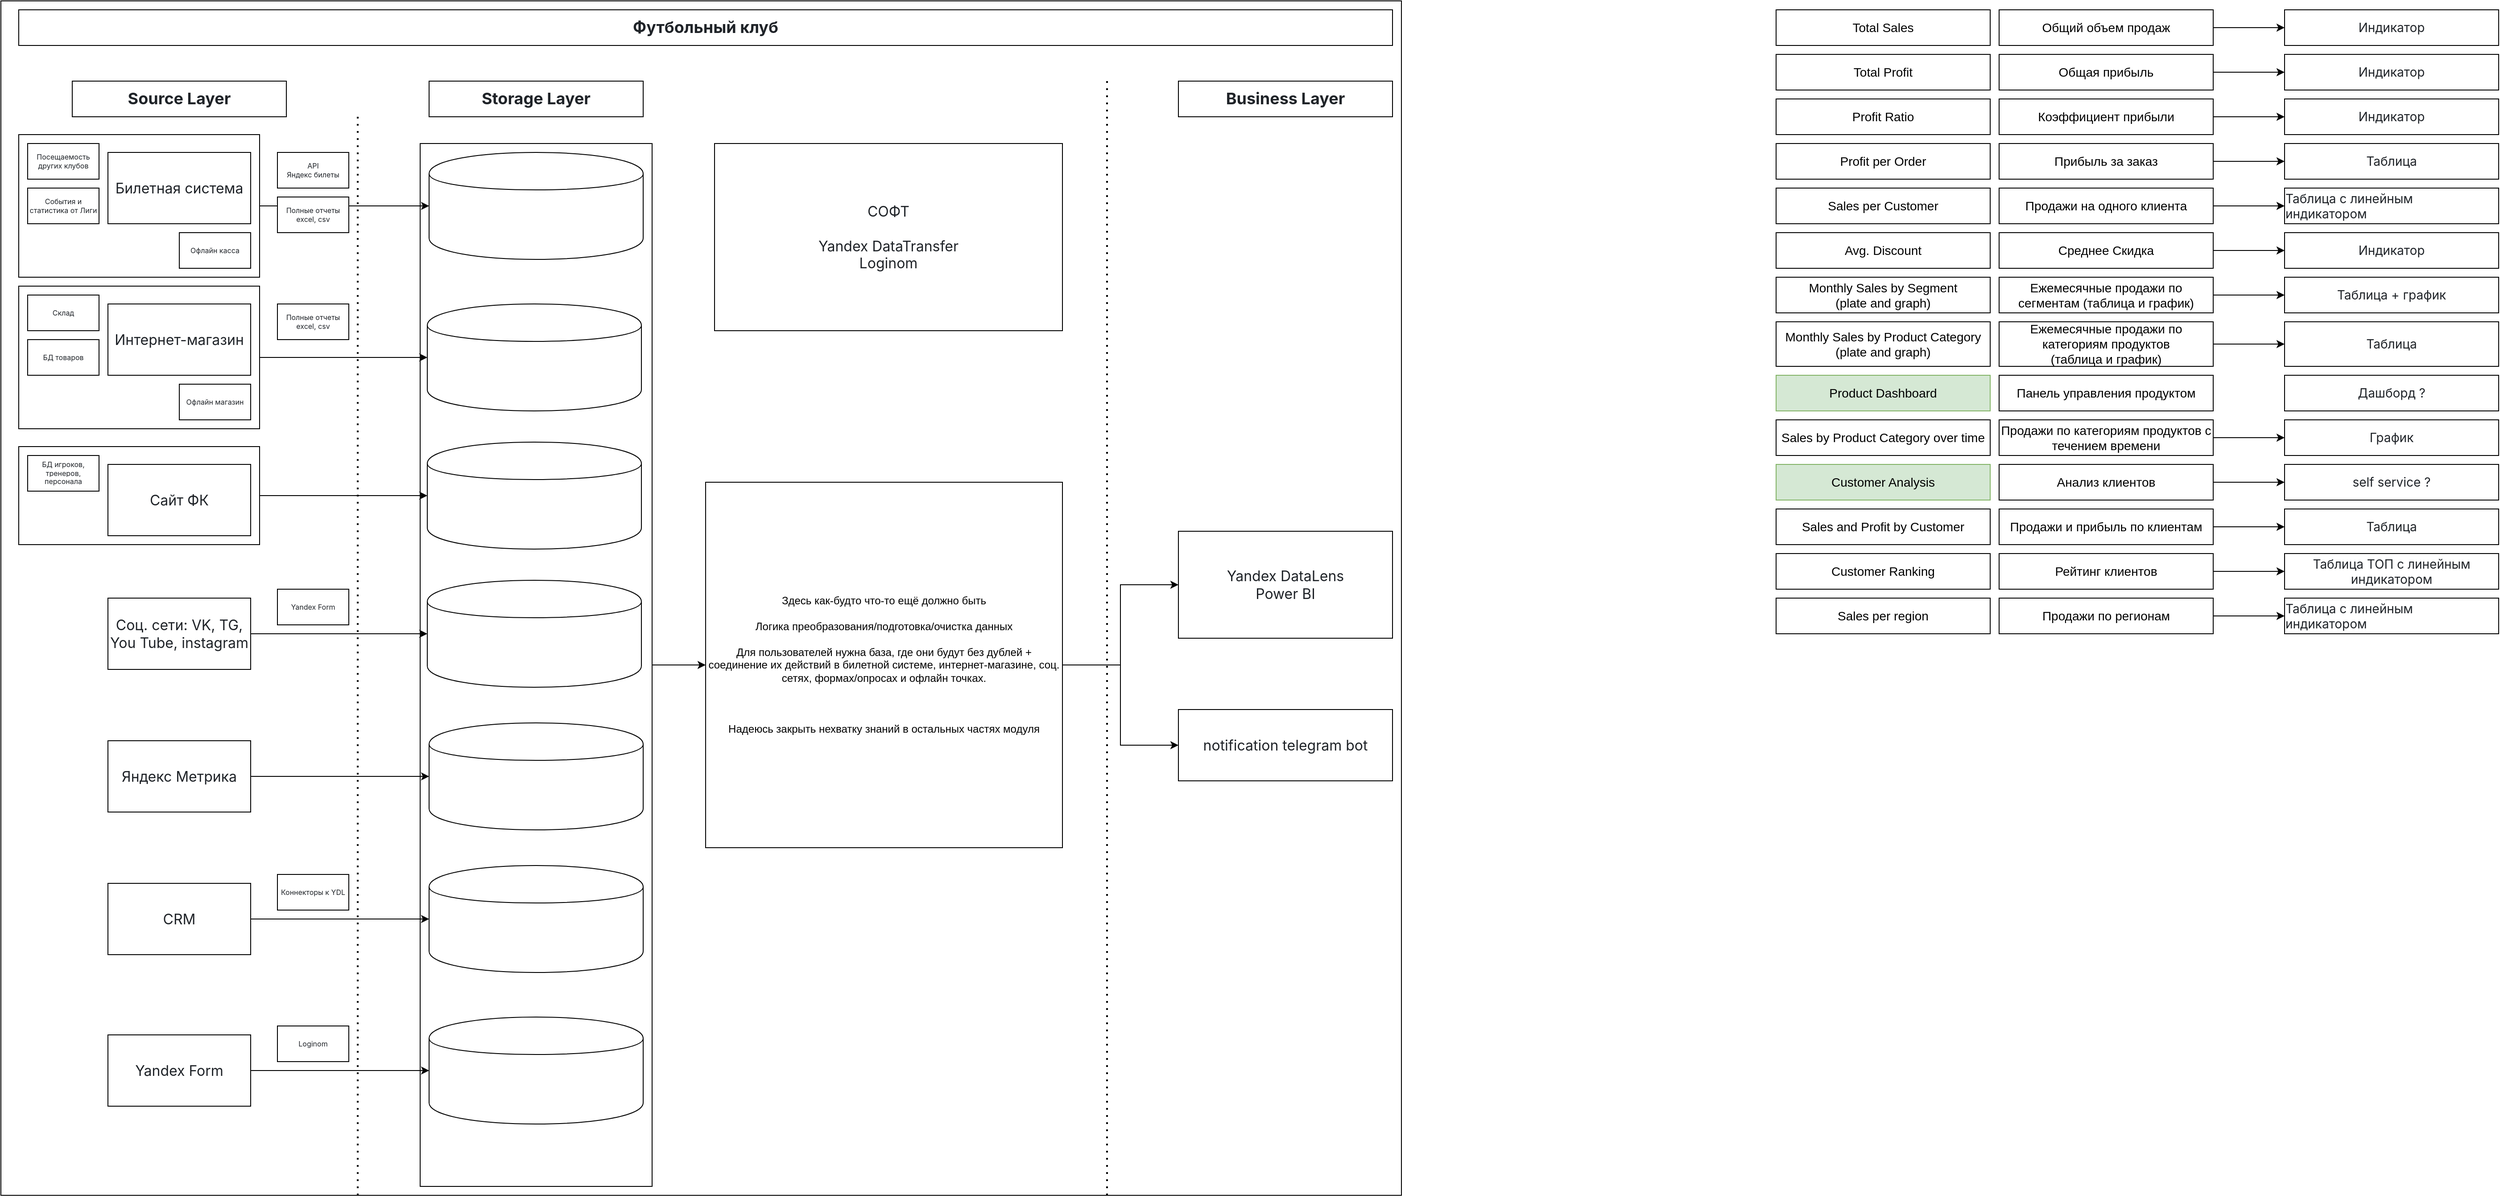 <mxfile version="25.0.2">
  <diagram name="Страница — 1" id="wDAH0356a694aShdiROX">
    <mxGraphModel dx="2146" dy="708" grid="1" gridSize="10" guides="1" tooltips="1" connect="1" arrows="1" fold="1" page="1" pageScale="1" pageWidth="1169" pageHeight="827" math="0" shadow="0">
      <root>
        <mxCell id="0" />
        <mxCell id="1" parent="0" />
        <mxCell id="hDAz35hyVo9Q0eZBf-xq-103" value="" style="rounded=0;whiteSpace=wrap;html=1;" parent="1" vertex="1">
          <mxGeometry x="-40" y="30" width="1570" height="1340" as="geometry" />
        </mxCell>
        <mxCell id="hDAz35hyVo9Q0eZBf-xq-76" style="edgeStyle=orthogonalEdgeStyle;rounded=0;orthogonalLoop=1;jettySize=auto;html=1;exitX=1;exitY=0.5;exitDx=0;exitDy=0;entryX=0;entryY=0.5;entryDx=0;entryDy=0;" parent="1" source="hDAz35hyVo9Q0eZBf-xq-74" target="hDAz35hyVo9Q0eZBf-xq-75" edge="1">
          <mxGeometry relative="1" as="geometry" />
        </mxCell>
        <mxCell id="hDAz35hyVo9Q0eZBf-xq-74" value="" style="html=1;dashed=0;whiteSpace=wrap;" parent="1" vertex="1">
          <mxGeometry x="430" y="190" width="260" height="1170" as="geometry" />
        </mxCell>
        <mxCell id="hDAz35hyVo9Q0eZBf-xq-57" style="edgeStyle=orthogonalEdgeStyle;rounded=0;orthogonalLoop=1;jettySize=auto;html=1;entryX=0;entryY=0.5;entryDx=0;entryDy=0;" parent="1" source="hDAz35hyVo9Q0eZBf-xq-55" target="hDAz35hyVo9Q0eZBf-xq-56" edge="1">
          <mxGeometry relative="1" as="geometry" />
        </mxCell>
        <mxCell id="hDAz35hyVo9Q0eZBf-xq-55" value="" style="rounded=0;whiteSpace=wrap;html=1;" parent="1" vertex="1">
          <mxGeometry x="-20" y="530" width="270" height="110" as="geometry" />
        </mxCell>
        <mxCell id="hDAz35hyVo9Q0eZBf-xq-54" style="edgeStyle=orthogonalEdgeStyle;rounded=0;orthogonalLoop=1;jettySize=auto;html=1;entryX=0;entryY=0.5;entryDx=0;entryDy=0;" parent="1" source="hDAz35hyVo9Q0eZBf-xq-53" target="hDAz35hyVo9Q0eZBf-xq-52" edge="1">
          <mxGeometry relative="1" as="geometry" />
        </mxCell>
        <mxCell id="hDAz35hyVo9Q0eZBf-xq-53" value="" style="rounded=0;whiteSpace=wrap;html=1;" parent="1" vertex="1">
          <mxGeometry x="-20" y="350" width="270" height="160" as="geometry" />
        </mxCell>
        <mxCell id="hDAz35hyVo9Q0eZBf-xq-51" value="" style="rounded=0;whiteSpace=wrap;html=1;" parent="1" vertex="1">
          <mxGeometry x="-20" y="180" width="270" height="160" as="geometry" />
        </mxCell>
        <mxCell id="hDAz35hyVo9Q0eZBf-xq-2" value="" style="rounded=0;whiteSpace=wrap;html=1;" parent="1" vertex="1">
          <mxGeometry x="40" y="120" width="240" height="40" as="geometry" />
        </mxCell>
        <mxCell id="hDAz35hyVo9Q0eZBf-xq-1" value="&lt;span style=&quot;color: rgb(31, 35, 40); font-family: -apple-system, &amp;quot;system-ui&amp;quot;, &amp;quot;Segoe UI&amp;quot;, &amp;quot;Noto Sans&amp;quot;, Helvetica, Arial, sans-serif, &amp;quot;Apple Color Emoji&amp;quot;, &amp;quot;Segoe UI Emoji&amp;quot;; text-align: left; background-color: rgb(255, 255, 255);&quot;&gt;Source Layer&lt;/span&gt;" style="text;html=1;align=center;verticalAlign=middle;whiteSpace=wrap;rounded=0;fontSize=18;fontStyle=1" parent="1" vertex="1">
          <mxGeometry x="40" y="120" width="240" height="40" as="geometry" />
        </mxCell>
        <mxCell id="hDAz35hyVo9Q0eZBf-xq-3" value="" style="rounded=0;whiteSpace=wrap;html=1;" parent="1" vertex="1">
          <mxGeometry x="440" y="120" width="240" height="40" as="geometry" />
        </mxCell>
        <mxCell id="hDAz35hyVo9Q0eZBf-xq-4" value="&lt;span style=&quot;color: rgb(31, 35, 40); font-family: -apple-system, &amp;quot;system-ui&amp;quot;, &amp;quot;Segoe UI&amp;quot;, &amp;quot;Noto Sans&amp;quot;, Helvetica, Arial, sans-serif, &amp;quot;Apple Color Emoji&amp;quot;, &amp;quot;Segoe UI Emoji&amp;quot;; text-align: left; background-color: rgb(255, 255, 255);&quot;&gt;Storage Layer&lt;/span&gt;" style="text;html=1;align=center;verticalAlign=middle;whiteSpace=wrap;rounded=0;fontSize=18;fontStyle=1" parent="1" vertex="1">
          <mxGeometry x="440" y="120" width="240" height="40" as="geometry" />
        </mxCell>
        <mxCell id="hDAz35hyVo9Q0eZBf-xq-5" value="" style="rounded=0;whiteSpace=wrap;html=1;" parent="1" vertex="1">
          <mxGeometry x="1280" y="120" width="240" height="40" as="geometry" />
        </mxCell>
        <mxCell id="hDAz35hyVo9Q0eZBf-xq-6" value="&lt;span style=&quot;color: rgb(31, 35, 40); font-family: -apple-system, &amp;quot;system-ui&amp;quot;, &amp;quot;Segoe UI&amp;quot;, &amp;quot;Noto Sans&amp;quot;, Helvetica, Arial, sans-serif, &amp;quot;Apple Color Emoji&amp;quot;, &amp;quot;Segoe UI Emoji&amp;quot;; text-align: left; background-color: rgb(255, 255, 255);&quot;&gt;Business Layer&lt;/span&gt;" style="text;html=1;align=center;verticalAlign=middle;whiteSpace=wrap;rounded=0;fontSize=18;fontStyle=1" parent="1" vertex="1">
          <mxGeometry x="1280" y="120" width="240" height="40" as="geometry" />
        </mxCell>
        <mxCell id="hDAz35hyVo9Q0eZBf-xq-7" value="" style="endArrow=none;dashed=1;html=1;dashPattern=1 3;strokeWidth=2;rounded=0;" parent="1" edge="1">
          <mxGeometry width="50" height="50" relative="1" as="geometry">
            <mxPoint x="360" y="1370" as="sourcePoint" />
            <mxPoint x="360" y="160" as="targetPoint" />
          </mxGeometry>
        </mxCell>
        <mxCell id="hDAz35hyVo9Q0eZBf-xq-8" value="" style="endArrow=none;dashed=1;html=1;dashPattern=1 3;strokeWidth=2;rounded=0;" parent="1" edge="1">
          <mxGeometry width="50" height="50" relative="1" as="geometry">
            <mxPoint x="1200" y="1370" as="sourcePoint" />
            <mxPoint x="1200" y="120" as="targetPoint" />
          </mxGeometry>
        </mxCell>
        <mxCell id="hDAz35hyVo9Q0eZBf-xq-9" value="" style="rounded=0;whiteSpace=wrap;html=1;" parent="1" vertex="1">
          <mxGeometry x="80" y="200" width="160" height="80" as="geometry" />
        </mxCell>
        <mxCell id="hDAz35hyVo9Q0eZBf-xq-50" style="edgeStyle=orthogonalEdgeStyle;rounded=0;orthogonalLoop=1;jettySize=auto;html=1;exitX=1;exitY=0.5;exitDx=0;exitDy=0;entryX=0;entryY=0.5;entryDx=0;entryDy=0;" parent="1" source="hDAz35hyVo9Q0eZBf-xq-51" target="hDAz35hyVo9Q0eZBf-xq-48" edge="1">
          <mxGeometry relative="1" as="geometry" />
        </mxCell>
        <mxCell id="hDAz35hyVo9Q0eZBf-xq-10" value="&lt;span style=&quot;color: rgb(31, 35, 40); font-family: -apple-system, &amp;quot;system-ui&amp;quot;, &amp;quot;Segoe UI&amp;quot;, &amp;quot;Noto Sans&amp;quot;, Helvetica, Arial, sans-serif, &amp;quot;Apple Color Emoji&amp;quot;, &amp;quot;Segoe UI Emoji&amp;quot;; font-size: 16px; text-align: left; background-color: rgb(255, 255, 255);&quot;&gt;Билетная система&lt;/span&gt;" style="text;html=1;align=center;verticalAlign=middle;whiteSpace=wrap;rounded=0;" parent="1" vertex="1">
          <mxGeometry x="80" y="200" width="160" height="80" as="geometry" />
        </mxCell>
        <mxCell id="hDAz35hyVo9Q0eZBf-xq-14" value="" style="rounded=0;whiteSpace=wrap;html=1;" parent="1" vertex="1">
          <mxGeometry x="80" y="370" width="160" height="80" as="geometry" />
        </mxCell>
        <mxCell id="hDAz35hyVo9Q0eZBf-xq-15" value="&lt;span style=&quot;color: rgb(31, 35, 40); font-family: -apple-system, &amp;quot;system-ui&amp;quot;, &amp;quot;Segoe UI&amp;quot;, &amp;quot;Noto Sans&amp;quot;, Helvetica, Arial, sans-serif, &amp;quot;Apple Color Emoji&amp;quot;, &amp;quot;Segoe UI Emoji&amp;quot;; font-size: 16px; text-align: left; background-color: rgb(255, 255, 255);&quot;&gt;Интернет-магазин&lt;/span&gt;" style="text;html=1;align=center;verticalAlign=middle;whiteSpace=wrap;rounded=0;" parent="1" vertex="1">
          <mxGeometry x="80" y="370" width="160" height="80" as="geometry" />
        </mxCell>
        <mxCell id="hDAz35hyVo9Q0eZBf-xq-16" value="" style="rounded=0;whiteSpace=wrap;html=1;" parent="1" vertex="1">
          <mxGeometry x="80" y="550" width="160" height="80" as="geometry" />
        </mxCell>
        <mxCell id="hDAz35hyVo9Q0eZBf-xq-17" value="&lt;span style=&quot;color: rgb(31, 35, 40); font-family: -apple-system, &amp;quot;system-ui&amp;quot;, &amp;quot;Segoe UI&amp;quot;, &amp;quot;Noto Sans&amp;quot;, Helvetica, Arial, sans-serif, &amp;quot;Apple Color Emoji&amp;quot;, &amp;quot;Segoe UI Emoji&amp;quot;; font-size: 16px; text-align: left; background-color: rgb(255, 255, 255);&quot;&gt;Сайт ФК&lt;/span&gt;" style="text;html=1;align=center;verticalAlign=middle;whiteSpace=wrap;rounded=0;" parent="1" vertex="1">
          <mxGeometry x="80" y="550" width="160" height="80" as="geometry" />
        </mxCell>
        <mxCell id="hDAz35hyVo9Q0eZBf-xq-18" value="" style="rounded=0;whiteSpace=wrap;html=1;" parent="1" vertex="1">
          <mxGeometry x="80" y="700" width="160" height="80" as="geometry" />
        </mxCell>
        <mxCell id="hDAz35hyVo9Q0eZBf-xq-59" style="edgeStyle=orthogonalEdgeStyle;rounded=0;orthogonalLoop=1;jettySize=auto;html=1;entryX=0;entryY=0.5;entryDx=0;entryDy=0;" parent="1" source="hDAz35hyVo9Q0eZBf-xq-19" target="hDAz35hyVo9Q0eZBf-xq-58" edge="1">
          <mxGeometry relative="1" as="geometry" />
        </mxCell>
        <mxCell id="hDAz35hyVo9Q0eZBf-xq-19" value="&lt;span style=&quot;color: rgb(31, 35, 40); font-family: -apple-system, &amp;quot;system-ui&amp;quot;, &amp;quot;Segoe UI&amp;quot;, &amp;quot;Noto Sans&amp;quot;, Helvetica, Arial, sans-serif, &amp;quot;Apple Color Emoji&amp;quot;, &amp;quot;Segoe UI Emoji&amp;quot;; font-size: 16px; text-align: left; background-color: rgb(255, 255, 255);&quot;&gt;Соц. сети: VK, TG, You Tube, instagram&lt;/span&gt;" style="text;html=1;align=center;verticalAlign=middle;whiteSpace=wrap;rounded=0;" parent="1" vertex="1">
          <mxGeometry x="80" y="700" width="160" height="80" as="geometry" />
        </mxCell>
        <mxCell id="hDAz35hyVo9Q0eZBf-xq-20" value="" style="rounded=0;whiteSpace=wrap;html=1;" parent="1" vertex="1">
          <mxGeometry x="80" y="860" width="160" height="80" as="geometry" />
        </mxCell>
        <mxCell id="hDAz35hyVo9Q0eZBf-xq-61" style="edgeStyle=orthogonalEdgeStyle;rounded=0;orthogonalLoop=1;jettySize=auto;html=1;entryX=0;entryY=0.5;entryDx=0;entryDy=0;" parent="1" source="hDAz35hyVo9Q0eZBf-xq-21" target="hDAz35hyVo9Q0eZBf-xq-60" edge="1">
          <mxGeometry relative="1" as="geometry" />
        </mxCell>
        <mxCell id="hDAz35hyVo9Q0eZBf-xq-21" value="&lt;div style=&quot;text-align: left;&quot;&gt;&lt;font face=&quot;-apple-system, system-ui, Segoe UI, Noto Sans, Helvetica, Arial, sans-serif, Apple Color Emoji, Segoe UI Emoji&quot; color=&quot;#1f2328&quot;&gt;&lt;span style=&quot;font-size: 16px; background-color: rgb(255, 255, 255);&quot;&gt;Яндекс Метрика&lt;/span&gt;&lt;/font&gt;&lt;/div&gt;" style="text;html=1;align=center;verticalAlign=middle;whiteSpace=wrap;rounded=0;" parent="1" vertex="1">
          <mxGeometry x="80" y="860" width="160" height="80" as="geometry" />
        </mxCell>
        <mxCell id="hDAz35hyVo9Q0eZBf-xq-22" value="" style="rounded=0;whiteSpace=wrap;html=1;" parent="1" vertex="1">
          <mxGeometry x="-10" y="190" width="80" height="40" as="geometry" />
        </mxCell>
        <mxCell id="hDAz35hyVo9Q0eZBf-xq-23" value="&lt;span style=&quot;color: rgb(31, 35, 40); font-family: -apple-system, &amp;quot;system-ui&amp;quot;, &amp;quot;Segoe UI&amp;quot;, &amp;quot;Noto Sans&amp;quot;, Helvetica, Arial, sans-serif, &amp;quot;Apple Color Emoji&amp;quot;, &amp;quot;Segoe UI Emoji&amp;quot;; text-align: left; background-color: rgb(255, 255, 255);&quot;&gt;Посещаемость других клубов&lt;/span&gt;" style="text;html=1;align=center;verticalAlign=middle;whiteSpace=wrap;rounded=0;fontSize=8;" parent="1" vertex="1">
          <mxGeometry x="-10" y="190" width="80" height="40" as="geometry" />
        </mxCell>
        <mxCell id="hDAz35hyVo9Q0eZBf-xq-26" value="" style="rounded=0;whiteSpace=wrap;html=1;" parent="1" vertex="1">
          <mxGeometry x="-10" y="240" width="80" height="40" as="geometry" />
        </mxCell>
        <mxCell id="hDAz35hyVo9Q0eZBf-xq-27" value="&lt;span style=&quot;color: rgb(31, 35, 40); font-family: -apple-system, &amp;quot;system-ui&amp;quot;, &amp;quot;Segoe UI&amp;quot;, &amp;quot;Noto Sans&amp;quot;, Helvetica, Arial, sans-serif, &amp;quot;Apple Color Emoji&amp;quot;, &amp;quot;Segoe UI Emoji&amp;quot;; text-align: left; background-color: rgb(255, 255, 255);&quot;&gt;События и статистика от Лиги&lt;/span&gt;" style="text;html=1;align=center;verticalAlign=middle;whiteSpace=wrap;rounded=0;fontSize=8;" parent="1" vertex="1">
          <mxGeometry x="-10" y="240" width="80" height="40" as="geometry" />
        </mxCell>
        <mxCell id="hDAz35hyVo9Q0eZBf-xq-28" value="" style="rounded=0;whiteSpace=wrap;html=1;" parent="1" vertex="1">
          <mxGeometry x="-10" y="360" width="80" height="40" as="geometry" />
        </mxCell>
        <mxCell id="hDAz35hyVo9Q0eZBf-xq-29" value="&lt;span style=&quot;color: rgb(31, 35, 40); font-family: -apple-system, &amp;quot;system-ui&amp;quot;, &amp;quot;Segoe UI&amp;quot;, &amp;quot;Noto Sans&amp;quot;, Helvetica, Arial, sans-serif, &amp;quot;Apple Color Emoji&amp;quot;, &amp;quot;Segoe UI Emoji&amp;quot;; text-align: left; background-color: rgb(255, 255, 255);&quot;&gt;Склад&lt;/span&gt;" style="text;html=1;align=center;verticalAlign=middle;whiteSpace=wrap;rounded=0;fontSize=8;" parent="1" vertex="1">
          <mxGeometry x="-10" y="360" width="80" height="40" as="geometry" />
        </mxCell>
        <mxCell id="hDAz35hyVo9Q0eZBf-xq-30" value="" style="rounded=0;whiteSpace=wrap;html=1;" parent="1" vertex="1">
          <mxGeometry x="-10" y="410" width="80" height="40" as="geometry" />
        </mxCell>
        <mxCell id="hDAz35hyVo9Q0eZBf-xq-31" value="&lt;span style=&quot;color: rgb(31, 35, 40); font-family: -apple-system, &amp;quot;system-ui&amp;quot;, &amp;quot;Segoe UI&amp;quot;, &amp;quot;Noto Sans&amp;quot;, Helvetica, Arial, sans-serif, &amp;quot;Apple Color Emoji&amp;quot;, &amp;quot;Segoe UI Emoji&amp;quot;; text-align: left; background-color: rgb(255, 255, 255);&quot;&gt;БД товаров&lt;/span&gt;" style="text;html=1;align=center;verticalAlign=middle;whiteSpace=wrap;rounded=0;fontSize=8;" parent="1" vertex="1">
          <mxGeometry x="-10" y="410" width="80" height="40" as="geometry" />
        </mxCell>
        <mxCell id="hDAz35hyVo9Q0eZBf-xq-41" value="" style="rounded=0;whiteSpace=wrap;html=1;" parent="1" vertex="1">
          <mxGeometry x="160" y="290" width="80" height="40" as="geometry" />
        </mxCell>
        <mxCell id="hDAz35hyVo9Q0eZBf-xq-42" value="&lt;span style=&quot;color: rgb(31, 35, 40); font-family: -apple-system, &amp;quot;system-ui&amp;quot;, &amp;quot;Segoe UI&amp;quot;, &amp;quot;Noto Sans&amp;quot;, Helvetica, Arial, sans-serif, &amp;quot;Apple Color Emoji&amp;quot;, &amp;quot;Segoe UI Emoji&amp;quot;; text-align: left; background-color: rgb(255, 255, 255);&quot;&gt;Офлайн касса&lt;/span&gt;" style="text;html=1;align=center;verticalAlign=middle;whiteSpace=wrap;rounded=0;fontSize=8;" parent="1" vertex="1">
          <mxGeometry x="160" y="290" width="80" height="40" as="geometry" />
        </mxCell>
        <mxCell id="hDAz35hyVo9Q0eZBf-xq-43" value="" style="rounded=0;whiteSpace=wrap;html=1;" parent="1" vertex="1">
          <mxGeometry x="160" y="460" width="80" height="40" as="geometry" />
        </mxCell>
        <mxCell id="hDAz35hyVo9Q0eZBf-xq-44" value="&lt;span style=&quot;color: rgb(31, 35, 40); font-family: -apple-system, &amp;quot;system-ui&amp;quot;, &amp;quot;Segoe UI&amp;quot;, &amp;quot;Noto Sans&amp;quot;, Helvetica, Arial, sans-serif, &amp;quot;Apple Color Emoji&amp;quot;, &amp;quot;Segoe UI Emoji&amp;quot;; text-align: left; background-color: rgb(255, 255, 255);&quot;&gt;Офлайн магазин&lt;/span&gt;" style="text;html=1;align=center;verticalAlign=middle;whiteSpace=wrap;rounded=0;fontSize=8;" parent="1" vertex="1">
          <mxGeometry x="160" y="460" width="80" height="40" as="geometry" />
        </mxCell>
        <mxCell id="hDAz35hyVo9Q0eZBf-xq-45" value="" style="rounded=0;whiteSpace=wrap;html=1;" parent="1" vertex="1">
          <mxGeometry x="-10" y="540" width="80" height="40" as="geometry" />
        </mxCell>
        <mxCell id="hDAz35hyVo9Q0eZBf-xq-46" value="&lt;div style=&quot;&quot;&gt;&lt;font color=&quot;#1f2328&quot; face=&quot;-apple-system, system-ui, Segoe UI, Noto Sans, Helvetica, Arial, sans-serif, Apple Color Emoji, Segoe UI Emoji&quot;&gt;&lt;span style=&quot;background-color: rgb(255, 255, 255);&quot;&gt;БД игроков, тренеров, персонала&lt;/span&gt;&lt;/font&gt;&lt;/div&gt;" style="text;html=1;align=center;verticalAlign=middle;whiteSpace=wrap;rounded=0;fontSize=8;" parent="1" vertex="1">
          <mxGeometry x="-10" y="540" width="80" height="40" as="geometry" />
        </mxCell>
        <mxCell id="hDAz35hyVo9Q0eZBf-xq-48" value="" style="shape=cylinder;whiteSpace=wrap;html=1;boundedLbl=1;backgroundOutline=1;" parent="1" vertex="1">
          <mxGeometry x="440" y="200" width="240" height="120" as="geometry" />
        </mxCell>
        <mxCell id="hDAz35hyVo9Q0eZBf-xq-52" value="" style="shape=cylinder;whiteSpace=wrap;html=1;boundedLbl=1;backgroundOutline=1;" parent="1" vertex="1">
          <mxGeometry x="438" y="370" width="240" height="120" as="geometry" />
        </mxCell>
        <mxCell id="hDAz35hyVo9Q0eZBf-xq-56" value="" style="shape=cylinder;whiteSpace=wrap;html=1;boundedLbl=1;backgroundOutline=1;" parent="1" vertex="1">
          <mxGeometry x="438" y="525" width="240" height="120" as="geometry" />
        </mxCell>
        <mxCell id="hDAz35hyVo9Q0eZBf-xq-58" value="" style="shape=cylinder;whiteSpace=wrap;html=1;boundedLbl=1;backgroundOutline=1;" parent="1" vertex="1">
          <mxGeometry x="438" y="680" width="240" height="120" as="geometry" />
        </mxCell>
        <mxCell id="hDAz35hyVo9Q0eZBf-xq-60" value="" style="shape=cylinder;whiteSpace=wrap;html=1;boundedLbl=1;backgroundOutline=1;" parent="1" vertex="1">
          <mxGeometry x="440" y="840" width="240" height="120" as="geometry" />
        </mxCell>
        <mxCell id="hDAz35hyVo9Q0eZBf-xq-62" value="" style="rounded=0;whiteSpace=wrap;html=1;" parent="1" vertex="1">
          <mxGeometry x="1280" y="625" width="240" height="120" as="geometry" />
        </mxCell>
        <mxCell id="hDAz35hyVo9Q0eZBf-xq-63" value="&lt;span style=&quot;color: rgb(31, 35, 40); font-family: -apple-system, &amp;quot;system-ui&amp;quot;, &amp;quot;Segoe UI&amp;quot;, &amp;quot;Noto Sans&amp;quot;, Helvetica, Arial, sans-serif, &amp;quot;Apple Color Emoji&amp;quot;, &amp;quot;Segoe UI Emoji&amp;quot;; font-size: 16px; text-align: left; background-color: rgb(255, 255, 255);&quot;&gt;Yandex DataLens&lt;/span&gt;&lt;div&gt;&lt;span style=&quot;color: rgb(31, 35, 40); font-family: -apple-system, &amp;quot;system-ui&amp;quot;, &amp;quot;Segoe UI&amp;quot;, &amp;quot;Noto Sans&amp;quot;, Helvetica, Arial, sans-serif, &amp;quot;Apple Color Emoji&amp;quot;, &amp;quot;Segoe UI Emoji&amp;quot;; font-size: 16px; text-align: left; background-color: rgb(255, 255, 255);&quot;&gt;Power BI&lt;/span&gt;&lt;/div&gt;" style="text;html=1;align=center;verticalAlign=middle;whiteSpace=wrap;rounded=0;" parent="1" vertex="1">
          <mxGeometry x="1280" y="625" width="240" height="120" as="geometry" />
        </mxCell>
        <mxCell id="hDAz35hyVo9Q0eZBf-xq-66" value="" style="rounded=0;whiteSpace=wrap;html=1;" parent="1" vertex="1">
          <mxGeometry x="80" y="1020" width="160" height="80" as="geometry" />
        </mxCell>
        <mxCell id="hDAz35hyVo9Q0eZBf-xq-67" style="edgeStyle=orthogonalEdgeStyle;rounded=0;orthogonalLoop=1;jettySize=auto;html=1;entryX=0;entryY=0.5;entryDx=0;entryDy=0;" parent="1" source="hDAz35hyVo9Q0eZBf-xq-68" target="hDAz35hyVo9Q0eZBf-xq-69" edge="1">
          <mxGeometry relative="1" as="geometry" />
        </mxCell>
        <mxCell id="hDAz35hyVo9Q0eZBf-xq-68" value="&lt;div style=&quot;text-align: left;&quot;&gt;&lt;font face=&quot;-apple-system, system-ui, Segoe UI, Noto Sans, Helvetica, Arial, sans-serif, Apple Color Emoji, Segoe UI Emoji&quot; color=&quot;#1f2328&quot;&gt;&lt;span style=&quot;font-size: 16px; background-color: rgb(255, 255, 255);&quot;&gt;CRM&lt;/span&gt;&lt;/font&gt;&lt;/div&gt;" style="text;html=1;align=center;verticalAlign=middle;whiteSpace=wrap;rounded=0;" parent="1" vertex="1">
          <mxGeometry x="80" y="1020" width="160" height="80" as="geometry" />
        </mxCell>
        <mxCell id="hDAz35hyVo9Q0eZBf-xq-69" value="" style="shape=cylinder;whiteSpace=wrap;html=1;boundedLbl=1;backgroundOutline=1;" parent="1" vertex="1">
          <mxGeometry x="440" y="1000" width="240" height="120" as="geometry" />
        </mxCell>
        <mxCell id="hDAz35hyVo9Q0eZBf-xq-70" value="" style="rounded=0;whiteSpace=wrap;html=1;" parent="1" vertex="1">
          <mxGeometry x="1280" y="825" width="240" height="80" as="geometry" />
        </mxCell>
        <mxCell id="hDAz35hyVo9Q0eZBf-xq-71" value="&lt;div style=&quot;text-align: left;&quot;&gt;&lt;span style=&quot;background-color: initial; font-size: 16px;&quot;&gt;&lt;font face=&quot;-apple-system, system-ui, Segoe UI, Noto Sans, Helvetica, Arial, sans-serif, Apple Color Emoji, Segoe UI Emoji&quot; color=&quot;#1f2328&quot;&gt;notification telegram bot&lt;/font&gt;&lt;/span&gt;&lt;/div&gt;" style="text;html=1;align=center;verticalAlign=middle;whiteSpace=wrap;rounded=0;" parent="1" vertex="1">
          <mxGeometry x="1280" y="825" width="240" height="80" as="geometry" />
        </mxCell>
        <mxCell id="hDAz35hyVo9Q0eZBf-xq-77" style="edgeStyle=orthogonalEdgeStyle;rounded=0;orthogonalLoop=1;jettySize=auto;html=1;entryX=0;entryY=0.5;entryDx=0;entryDy=0;" parent="1" source="hDAz35hyVo9Q0eZBf-xq-75" target="hDAz35hyVo9Q0eZBf-xq-63" edge="1">
          <mxGeometry relative="1" as="geometry" />
        </mxCell>
        <mxCell id="hDAz35hyVo9Q0eZBf-xq-78" style="edgeStyle=orthogonalEdgeStyle;rounded=0;orthogonalLoop=1;jettySize=auto;html=1;entryX=0;entryY=0.5;entryDx=0;entryDy=0;" parent="1" source="hDAz35hyVo9Q0eZBf-xq-75" target="hDAz35hyVo9Q0eZBf-xq-71" edge="1">
          <mxGeometry relative="1" as="geometry" />
        </mxCell>
        <mxCell id="hDAz35hyVo9Q0eZBf-xq-75" value="&lt;font&gt;Здесь как-будто что-то ещё должно быть&lt;/font&gt;&lt;div&gt;&lt;font&gt;&lt;br&gt;&lt;/font&gt;&lt;/div&gt;&lt;div&gt;&lt;font&gt;Логика преобразования/подготовка/очистка данных&lt;/font&gt;&lt;/div&gt;&lt;div&gt;&lt;font&gt;&lt;br&gt;&lt;/font&gt;&lt;/div&gt;&lt;div&gt;&lt;font&gt;Для пользователей нужна база, где они будут без дублей + соединение их действий в билетной системе, интернет-магазине, соц. сетях, формах/опросах и офлайн точках.&lt;/font&gt;&lt;/div&gt;&lt;div&gt;&lt;font&gt;&lt;br&gt;&lt;/font&gt;&lt;/div&gt;&lt;div&gt;&lt;br&gt;&lt;/div&gt;&lt;div&gt;&lt;br&gt;&lt;/div&gt;&lt;div&gt;Надеюсь закрыть нехватку знаний в остальных частях модуля&lt;/div&gt;" style="html=1;dashed=0;whiteSpace=wrap;" parent="1" vertex="1">
          <mxGeometry x="750" y="570" width="400" height="410" as="geometry" />
        </mxCell>
        <mxCell id="hDAz35hyVo9Q0eZBf-xq-80" value="" style="rounded=0;whiteSpace=wrap;html=1;" parent="1" vertex="1">
          <mxGeometry x="760" y="190" width="390" height="210" as="geometry" />
        </mxCell>
        <mxCell id="hDAz35hyVo9Q0eZBf-xq-81" value="&lt;div style=&quot;&quot;&gt;&lt;font color=&quot;#1f2328&quot; face=&quot;-apple-system, system-ui, Segoe UI, Noto Sans, Helvetica, Arial, sans-serif, Apple Color Emoji, Segoe UI Emoji&quot;&gt;&lt;span style=&quot;font-size: 16px; background-color: rgb(255, 255, 255);&quot;&gt;СОФТ&lt;/span&gt;&lt;/font&gt;&lt;/div&gt;&lt;div style=&quot;&quot;&gt;&lt;font color=&quot;#1f2328&quot; face=&quot;-apple-system, system-ui, Segoe UI, Noto Sans, Helvetica, Arial, sans-serif, Apple Color Emoji, Segoe UI Emoji&quot;&gt;&lt;span style=&quot;font-size: 16px; background-color: rgb(255, 255, 255);&quot;&gt;&lt;br&gt;&lt;/span&gt;&lt;/font&gt;&lt;/div&gt;&lt;div style=&quot;&quot;&gt;&lt;font color=&quot;#1f2328&quot; face=&quot;-apple-system, system-ui, Segoe UI, Noto Sans, Helvetica, Arial, sans-serif, Apple Color Emoji, Segoe UI Emoji&quot;&gt;&lt;span style=&quot;font-size: 16px; background-color: rgb(255, 255, 255);&quot;&gt;Yandex DataTransfer&lt;/span&gt;&lt;/font&gt;&lt;/div&gt;&lt;div style=&quot;&quot;&gt;&lt;font face=&quot;-apple-system, system-ui, Segoe UI, Noto Sans, Helvetica, Arial, sans-serif, Apple Color Emoji, Segoe UI Emoji&quot; color=&quot;#1f2328&quot;&gt;&lt;span style=&quot;font-size: 16px; background-color: rgb(255, 255, 255);&quot;&gt;Loginom&lt;/span&gt;&lt;/font&gt;&lt;/div&gt;" style="text;html=1;align=center;verticalAlign=middle;whiteSpace=wrap;rounded=0;" parent="1" vertex="1">
          <mxGeometry x="760" y="190" width="390" height="210" as="geometry" />
        </mxCell>
        <mxCell id="hDAz35hyVo9Q0eZBf-xq-85" value="" style="rounded=0;whiteSpace=wrap;html=1;" parent="1" vertex="1">
          <mxGeometry x="270" y="200" width="80" height="40" as="geometry" />
        </mxCell>
        <mxCell id="hDAz35hyVo9Q0eZBf-xq-86" value="&lt;div style=&quot;&quot;&gt;&lt;font color=&quot;#1f2328&quot; face=&quot;-apple-system, system-ui, Segoe UI, Noto Sans, Helvetica, Arial, sans-serif, Apple Color Emoji, Segoe UI Emoji&quot;&gt;&lt;span style=&quot;background-color: rgb(255, 255, 255);&quot;&gt;API&lt;/span&gt;&lt;/font&gt;&lt;/div&gt;&lt;div style=&quot;&quot;&gt;&lt;font color=&quot;#1f2328&quot; face=&quot;-apple-system, system-ui, Segoe UI, Noto Sans, Helvetica, Arial, sans-serif, Apple Color Emoji, Segoe UI Emoji&quot;&gt;&lt;span style=&quot;background-color: rgb(255, 255, 255);&quot;&gt;Яндекс билеты&lt;/span&gt;&lt;/font&gt;&lt;/div&gt;" style="text;html=1;align=center;verticalAlign=middle;whiteSpace=wrap;rounded=0;fontSize=8;" parent="1" vertex="1">
          <mxGeometry x="270" y="200" width="80" height="40" as="geometry" />
        </mxCell>
        <mxCell id="hDAz35hyVo9Q0eZBf-xq-87" value="" style="rounded=0;whiteSpace=wrap;html=1;" parent="1" vertex="1">
          <mxGeometry x="270" y="250" width="80" height="40" as="geometry" />
        </mxCell>
        <mxCell id="hDAz35hyVo9Q0eZBf-xq-88" value="&lt;div style=&quot;&quot;&gt;&lt;font face=&quot;-apple-system, system-ui, Segoe UI, Noto Sans, Helvetica, Arial, sans-serif, Apple Color Emoji, Segoe UI Emoji&quot; color=&quot;#1f2328&quot;&gt;&lt;span style=&quot;background-color: rgb(255, 255, 255);&quot;&gt;Полные отчеты&lt;/span&gt;&lt;/font&gt;&lt;/div&gt;&lt;div style=&quot;&quot;&gt;&lt;font face=&quot;-apple-system, system-ui, Segoe UI, Noto Sans, Helvetica, Arial, sans-serif, Apple Color Emoji, Segoe UI Emoji&quot; color=&quot;#1f2328&quot;&gt;&lt;span style=&quot;background-color: rgb(255, 255, 255);&quot;&gt;excel, csv&lt;/span&gt;&lt;/font&gt;&lt;/div&gt;" style="text;html=1;align=center;verticalAlign=middle;whiteSpace=wrap;rounded=0;fontSize=8;" parent="1" vertex="1">
          <mxGeometry x="270" y="250" width="80" height="40" as="geometry" />
        </mxCell>
        <mxCell id="hDAz35hyVo9Q0eZBf-xq-89" value="" style="rounded=0;whiteSpace=wrap;html=1;" parent="1" vertex="1">
          <mxGeometry x="270" y="370" width="80" height="40" as="geometry" />
        </mxCell>
        <mxCell id="hDAz35hyVo9Q0eZBf-xq-90" value="&lt;div style=&quot;&quot;&gt;&lt;font face=&quot;-apple-system, system-ui, Segoe UI, Noto Sans, Helvetica, Arial, sans-serif, Apple Color Emoji, Segoe UI Emoji&quot; color=&quot;#1f2328&quot;&gt;&lt;span style=&quot;background-color: rgb(255, 255, 255);&quot;&gt;Полные отчеты&lt;/span&gt;&lt;/font&gt;&lt;/div&gt;&lt;div style=&quot;&quot;&gt;&lt;font face=&quot;-apple-system, system-ui, Segoe UI, Noto Sans, Helvetica, Arial, sans-serif, Apple Color Emoji, Segoe UI Emoji&quot; color=&quot;#1f2328&quot;&gt;&lt;span style=&quot;background-color: rgb(255, 255, 255);&quot;&gt;excel, csv&lt;/span&gt;&lt;/font&gt;&lt;/div&gt;" style="text;html=1;align=center;verticalAlign=middle;whiteSpace=wrap;rounded=0;fontSize=8;" parent="1" vertex="1">
          <mxGeometry x="270" y="370" width="80" height="40" as="geometry" />
        </mxCell>
        <mxCell id="hDAz35hyVo9Q0eZBf-xq-91" value="" style="rounded=0;whiteSpace=wrap;html=1;" parent="1" vertex="1">
          <mxGeometry x="270" y="690" width="80" height="40" as="geometry" />
        </mxCell>
        <mxCell id="hDAz35hyVo9Q0eZBf-xq-92" value="&lt;div style=&quot;&quot;&gt;&lt;font face=&quot;-apple-system, system-ui, Segoe UI, Noto Sans, Helvetica, Arial, sans-serif, Apple Color Emoji, Segoe UI Emoji&quot; color=&quot;#1f2328&quot;&gt;&lt;span style=&quot;background-color: rgb(255, 255, 255);&quot;&gt;Yandex Form&lt;/span&gt;&lt;/font&gt;&lt;/div&gt;" style="text;html=1;align=center;verticalAlign=middle;whiteSpace=wrap;rounded=0;fontSize=8;" parent="1" vertex="1">
          <mxGeometry x="270" y="690" width="80" height="40" as="geometry" />
        </mxCell>
        <mxCell id="hDAz35hyVo9Q0eZBf-xq-93" value="" style="rounded=0;whiteSpace=wrap;html=1;" parent="1" vertex="1">
          <mxGeometry x="270" y="1010" width="80" height="40" as="geometry" />
        </mxCell>
        <mxCell id="hDAz35hyVo9Q0eZBf-xq-94" value="&lt;div style=&quot;&quot;&gt;&lt;font face=&quot;-apple-system, system-ui, Segoe UI, Noto Sans, Helvetica, Arial, sans-serif, Apple Color Emoji, Segoe UI Emoji&quot; color=&quot;#1f2328&quot;&gt;&lt;span style=&quot;background-color: rgb(255, 255, 255);&quot;&gt;Коннекторы к YDL&lt;/span&gt;&lt;/font&gt;&lt;/div&gt;" style="text;html=1;align=center;verticalAlign=middle;whiteSpace=wrap;rounded=0;fontSize=8;" parent="1" vertex="1">
          <mxGeometry x="270" y="1010" width="80" height="40" as="geometry" />
        </mxCell>
        <mxCell id="hDAz35hyVo9Q0eZBf-xq-95" value="" style="rounded=0;whiteSpace=wrap;html=1;" parent="1" vertex="1">
          <mxGeometry x="80" y="1190" width="160" height="80" as="geometry" />
        </mxCell>
        <mxCell id="hDAz35hyVo9Q0eZBf-xq-96" style="edgeStyle=orthogonalEdgeStyle;rounded=0;orthogonalLoop=1;jettySize=auto;html=1;entryX=0;entryY=0.5;entryDx=0;entryDy=0;" parent="1" source="hDAz35hyVo9Q0eZBf-xq-97" target="hDAz35hyVo9Q0eZBf-xq-98" edge="1">
          <mxGeometry relative="1" as="geometry" />
        </mxCell>
        <mxCell id="hDAz35hyVo9Q0eZBf-xq-97" value="&lt;div style=&quot;text-align: left;&quot;&gt;&lt;font face=&quot;-apple-system, system-ui, Segoe UI, Noto Sans, Helvetica, Arial, sans-serif, Apple Color Emoji, Segoe UI Emoji&quot; color=&quot;#1f2328&quot;&gt;&lt;span style=&quot;font-size: 16px; background-color: rgb(255, 255, 255);&quot;&gt;Yandex Form&lt;/span&gt;&lt;/font&gt;&lt;/div&gt;" style="text;html=1;align=center;verticalAlign=middle;whiteSpace=wrap;rounded=0;" parent="1" vertex="1">
          <mxGeometry x="80" y="1190" width="160" height="80" as="geometry" />
        </mxCell>
        <mxCell id="hDAz35hyVo9Q0eZBf-xq-98" value="" style="shape=cylinder;whiteSpace=wrap;html=1;boundedLbl=1;backgroundOutline=1;" parent="1" vertex="1">
          <mxGeometry x="440" y="1170" width="240" height="120" as="geometry" />
        </mxCell>
        <mxCell id="hDAz35hyVo9Q0eZBf-xq-99" value="" style="rounded=0;whiteSpace=wrap;html=1;" parent="1" vertex="1">
          <mxGeometry x="270" y="1180" width="80" height="40" as="geometry" />
        </mxCell>
        <mxCell id="hDAz35hyVo9Q0eZBf-xq-100" value="&lt;div style=&quot;&quot;&gt;&lt;font face=&quot;-apple-system, system-ui, Segoe UI, Noto Sans, Helvetica, Arial, sans-serif, Apple Color Emoji, Segoe UI Emoji&quot; color=&quot;#1f2328&quot;&gt;&lt;span style=&quot;background-color: rgb(255, 255, 255);&quot;&gt;Loginom&lt;/span&gt;&lt;/font&gt;&lt;/div&gt;" style="text;html=1;align=center;verticalAlign=middle;whiteSpace=wrap;rounded=0;fontSize=8;" parent="1" vertex="1">
          <mxGeometry x="270" y="1180" width="80" height="40" as="geometry" />
        </mxCell>
        <mxCell id="hDAz35hyVo9Q0eZBf-xq-101" value="" style="rounded=0;whiteSpace=wrap;html=1;" parent="1" vertex="1">
          <mxGeometry x="-20" y="40" width="1540" height="40" as="geometry" />
        </mxCell>
        <mxCell id="hDAz35hyVo9Q0eZBf-xq-102" value="&lt;div style=&quot;text-align: left;&quot;&gt;&lt;font face=&quot;-apple-system, system-ui, Segoe UI, Noto Sans, Helvetica, Arial, sans-serif, Apple Color Emoji, Segoe UI Emoji&quot; color=&quot;#1f2328&quot;&gt;&lt;span style=&quot;background-color: rgb(255, 255, 255);&quot;&gt;Футбольный клуб&lt;/span&gt;&lt;/font&gt;&lt;/div&gt;" style="text;html=1;align=center;verticalAlign=middle;whiteSpace=wrap;rounded=0;fontSize=18;fontStyle=1" parent="1" vertex="1">
          <mxGeometry x="-20" y="40" width="1540" height="40" as="geometry" />
        </mxCell>
        <mxCell id="sB4d6L9_WZ1fx3ztCjZW-3" value="" style="rounded=0;whiteSpace=wrap;html=1;" vertex="1" parent="1">
          <mxGeometry x="2520" y="40" width="240" height="40" as="geometry" />
        </mxCell>
        <mxCell id="sB4d6L9_WZ1fx3ztCjZW-4" value="&lt;div style=&quot;text-align: left;&quot;&gt;&lt;font face=&quot;-apple-system, system-ui, Segoe UI, Noto Sans, Helvetica, Arial, sans-serif, Apple Color Emoji, Segoe UI Emoji&quot; color=&quot;#1f2328&quot;&gt;&lt;span style=&quot;background-color: rgb(255, 255, 255);&quot;&gt;Индикатор&lt;/span&gt;&lt;/font&gt;&lt;/div&gt;" style="text;html=1;align=center;verticalAlign=middle;whiteSpace=wrap;rounded=0;fontSize=14;fontStyle=0" vertex="1" parent="1">
          <mxGeometry x="2520" y="40" width="240" height="40" as="geometry" />
        </mxCell>
        <mxCell id="sB4d6L9_WZ1fx3ztCjZW-6" value="" style="rounded=0;whiteSpace=wrap;html=1;" vertex="1" parent="1">
          <mxGeometry x="2520" y="90" width="240" height="40" as="geometry" />
        </mxCell>
        <mxCell id="sB4d6L9_WZ1fx3ztCjZW-7" value="&lt;div style=&quot;text-align: left;&quot;&gt;&lt;font face=&quot;-apple-system, system-ui, Segoe UI, Noto Sans, Helvetica, Arial, sans-serif, Apple Color Emoji, Segoe UI Emoji&quot; color=&quot;#1f2328&quot;&gt;&lt;span style=&quot;background-color: rgb(255, 255, 255);&quot;&gt;Индикатор&lt;/span&gt;&lt;/font&gt;&lt;/div&gt;" style="text;html=1;align=center;verticalAlign=middle;whiteSpace=wrap;rounded=0;fontSize=14;fontStyle=0" vertex="1" parent="1">
          <mxGeometry x="2520" y="90" width="240" height="40" as="geometry" />
        </mxCell>
        <mxCell id="sB4d6L9_WZ1fx3ztCjZW-8" value="" style="rounded=0;whiteSpace=wrap;html=1;" vertex="1" parent="1">
          <mxGeometry x="2520" y="140" width="240" height="40" as="geometry" />
        </mxCell>
        <mxCell id="sB4d6L9_WZ1fx3ztCjZW-9" value="&lt;div style=&quot;text-align: left;&quot;&gt;&lt;font face=&quot;-apple-system, system-ui, Segoe UI, Noto Sans, Helvetica, Arial, sans-serif, Apple Color Emoji, Segoe UI Emoji&quot; color=&quot;#1f2328&quot;&gt;&lt;span style=&quot;background-color: rgb(255, 255, 255);&quot;&gt;Индикатор&lt;/span&gt;&lt;/font&gt;&lt;/div&gt;" style="text;html=1;align=center;verticalAlign=middle;whiteSpace=wrap;rounded=0;fontSize=14;fontStyle=0" vertex="1" parent="1">
          <mxGeometry x="2520" y="140" width="240" height="40" as="geometry" />
        </mxCell>
        <mxCell id="sB4d6L9_WZ1fx3ztCjZW-10" value="" style="rounded=0;whiteSpace=wrap;html=1;" vertex="1" parent="1">
          <mxGeometry x="2520" y="190" width="240" height="40" as="geometry" />
        </mxCell>
        <mxCell id="sB4d6L9_WZ1fx3ztCjZW-11" value="&lt;div style=&quot;text-align: left;&quot;&gt;&lt;font face=&quot;-apple-system, system-ui, Segoe UI, Noto Sans, Helvetica, Arial, sans-serif, Apple Color Emoji, Segoe UI Emoji&quot; color=&quot;#1f2328&quot;&gt;&lt;span style=&quot;background-color: rgb(255, 255, 255);&quot;&gt;Таблица&lt;/span&gt;&lt;/font&gt;&lt;/div&gt;" style="text;html=1;align=center;verticalAlign=middle;whiteSpace=wrap;rounded=0;fontSize=14;fontStyle=0" vertex="1" parent="1">
          <mxGeometry x="2520" y="190" width="240" height="40" as="geometry" />
        </mxCell>
        <mxCell id="sB4d6L9_WZ1fx3ztCjZW-12" value="" style="endArrow=classic;html=1;rounded=0;entryX=0;entryY=0.5;entryDx=0;entryDy=0;exitX=1;exitY=0.5;exitDx=0;exitDy=0;" edge="1" parent="1" source="sB4d6L9_WZ1fx3ztCjZW-29" target="sB4d6L9_WZ1fx3ztCjZW-4">
          <mxGeometry width="50" height="50" relative="1" as="geometry">
            <mxPoint x="2470" y="90" as="sourcePoint" />
            <mxPoint x="2210" y="160" as="targetPoint" />
          </mxGeometry>
        </mxCell>
        <mxCell id="sB4d6L9_WZ1fx3ztCjZW-13" value="" style="endArrow=classic;html=1;rounded=0;entryX=0;entryY=0.5;entryDx=0;entryDy=0;exitX=1;exitY=0.5;exitDx=0;exitDy=0;" edge="1" parent="1" source="sB4d6L9_WZ1fx3ztCjZW-31" target="sB4d6L9_WZ1fx3ztCjZW-7">
          <mxGeometry width="50" height="50" relative="1" as="geometry">
            <mxPoint x="2470" y="110" as="sourcePoint" />
            <mxPoint x="2530" y="90" as="targetPoint" />
          </mxGeometry>
        </mxCell>
        <mxCell id="sB4d6L9_WZ1fx3ztCjZW-14" value="" style="endArrow=classic;html=1;rounded=0;entryX=0;entryY=0.5;entryDx=0;entryDy=0;exitX=1;exitY=0.5;exitDx=0;exitDy=0;" edge="1" parent="1" source="sB4d6L9_WZ1fx3ztCjZW-33" target="sB4d6L9_WZ1fx3ztCjZW-9">
          <mxGeometry width="50" height="50" relative="1" as="geometry">
            <mxPoint x="2480" y="130" as="sourcePoint" />
            <mxPoint x="2530" y="140" as="targetPoint" />
          </mxGeometry>
        </mxCell>
        <mxCell id="sB4d6L9_WZ1fx3ztCjZW-15" value="" style="endArrow=classic;html=1;rounded=0;entryX=0;entryY=0.5;entryDx=0;entryDy=0;exitX=1;exitY=0.5;exitDx=0;exitDy=0;" edge="1" parent="1" source="sB4d6L9_WZ1fx3ztCjZW-35" target="sB4d6L9_WZ1fx3ztCjZW-11">
          <mxGeometry width="50" height="50" relative="1" as="geometry">
            <mxPoint x="2550" y="170" as="sourcePoint" />
            <mxPoint x="2530" y="190" as="targetPoint" />
          </mxGeometry>
        </mxCell>
        <mxCell id="sB4d6L9_WZ1fx3ztCjZW-16" value="" style="endArrow=classic;html=1;rounded=0;entryX=0;entryY=0.5;entryDx=0;entryDy=0;exitX=1;exitY=0.5;exitDx=0;exitDy=0;" edge="1" parent="1" source="sB4d6L9_WZ1fx3ztCjZW-37" target="sB4d6L9_WZ1fx3ztCjZW-18">
          <mxGeometry width="50" height="50" relative="1" as="geometry">
            <mxPoint x="2570" y="200" as="sourcePoint" />
            <mxPoint x="2540" y="200" as="targetPoint" />
          </mxGeometry>
        </mxCell>
        <mxCell id="sB4d6L9_WZ1fx3ztCjZW-17" value="" style="rounded=0;whiteSpace=wrap;html=1;" vertex="1" parent="1">
          <mxGeometry x="2520" y="240" width="240" height="40" as="geometry" />
        </mxCell>
        <mxCell id="sB4d6L9_WZ1fx3ztCjZW-18" value="&lt;div style=&quot;text-align: left;&quot;&gt;&lt;font face=&quot;-apple-system, system-ui, Segoe UI, Noto Sans, Helvetica, Arial, sans-serif, Apple Color Emoji, Segoe UI Emoji&quot; color=&quot;#1f2328&quot;&gt;&lt;span style=&quot;background-color: rgb(255, 255, 255);&quot;&gt;Таблица с линейным индикатором&lt;/span&gt;&lt;/font&gt;&lt;/div&gt;" style="text;html=1;align=center;verticalAlign=middle;whiteSpace=wrap;rounded=0;fontSize=14;fontStyle=0" vertex="1" parent="1">
          <mxGeometry x="2520" y="240" width="240" height="40" as="geometry" />
        </mxCell>
        <mxCell id="sB4d6L9_WZ1fx3ztCjZW-19" value="" style="rounded=0;whiteSpace=wrap;html=1;" vertex="1" parent="1">
          <mxGeometry x="2520" y="290" width="240" height="40" as="geometry" />
        </mxCell>
        <mxCell id="sB4d6L9_WZ1fx3ztCjZW-20" value="&lt;div style=&quot;text-align: left;&quot;&gt;&lt;font face=&quot;-apple-system, system-ui, Segoe UI, Noto Sans, Helvetica, Arial, sans-serif, Apple Color Emoji, Segoe UI Emoji&quot; color=&quot;#1f2328&quot;&gt;&lt;span style=&quot;background-color: rgb(255, 255, 255);&quot;&gt;Индикатор&lt;/span&gt;&lt;/font&gt;&lt;/div&gt;" style="text;html=1;align=center;verticalAlign=middle;whiteSpace=wrap;rounded=0;fontSize=14;fontStyle=0" vertex="1" parent="1">
          <mxGeometry x="2520" y="290" width="240" height="40" as="geometry" />
        </mxCell>
        <mxCell id="sB4d6L9_WZ1fx3ztCjZW-21" value="" style="rounded=0;whiteSpace=wrap;html=1;" vertex="1" parent="1">
          <mxGeometry x="2520" y="340" width="240" height="40" as="geometry" />
        </mxCell>
        <mxCell id="sB4d6L9_WZ1fx3ztCjZW-22" value="&lt;div style=&quot;text-align: left;&quot;&gt;&lt;font face=&quot;-apple-system, system-ui, Segoe UI, Noto Sans, Helvetica, Arial, sans-serif, Apple Color Emoji, Segoe UI Emoji&quot; color=&quot;#1f2328&quot;&gt;&lt;span style=&quot;background-color: rgb(255, 255, 255);&quot;&gt;Таблица + график&lt;/span&gt;&lt;/font&gt;&lt;/div&gt;" style="text;html=1;align=center;verticalAlign=middle;whiteSpace=wrap;rounded=0;fontSize=14;fontStyle=0" vertex="1" parent="1">
          <mxGeometry x="2520" y="340" width="240" height="40" as="geometry" />
        </mxCell>
        <mxCell id="sB4d6L9_WZ1fx3ztCjZW-23" value="" style="rounded=0;whiteSpace=wrap;html=1;" vertex="1" parent="1">
          <mxGeometry x="2520" y="390" width="240" height="50" as="geometry" />
        </mxCell>
        <mxCell id="sB4d6L9_WZ1fx3ztCjZW-24" value="&lt;div style=&quot;text-align: left;&quot;&gt;&lt;font face=&quot;-apple-system, system-ui, Segoe UI, Noto Sans, Helvetica, Arial, sans-serif, Apple Color Emoji, Segoe UI Emoji&quot; color=&quot;#1f2328&quot;&gt;&lt;span style=&quot;background-color: rgb(255, 255, 255);&quot;&gt;Таблица&lt;/span&gt;&lt;/font&gt;&lt;/div&gt;" style="text;html=1;align=center;verticalAlign=middle;whiteSpace=wrap;rounded=0;fontSize=14;fontStyle=0" vertex="1" parent="1">
          <mxGeometry x="2520" y="390" width="240" height="50" as="geometry" />
        </mxCell>
        <mxCell id="sB4d6L9_WZ1fx3ztCjZW-25" value="" style="rounded=0;whiteSpace=wrap;html=1;" vertex="1" parent="1">
          <mxGeometry x="2520" y="450" width="240" height="40" as="geometry" />
        </mxCell>
        <mxCell id="sB4d6L9_WZ1fx3ztCjZW-26" value="&lt;div style=&quot;text-align: left;&quot;&gt;&lt;font face=&quot;-apple-system, system-ui, Segoe UI, Noto Sans, Helvetica, Arial, sans-serif, Apple Color Emoji, Segoe UI Emoji&quot; color=&quot;#1f2328&quot;&gt;&lt;span style=&quot;background-color: rgb(255, 255, 255);&quot;&gt;Дашборд ?&lt;/span&gt;&lt;/font&gt;&lt;/div&gt;" style="text;html=1;align=center;verticalAlign=middle;whiteSpace=wrap;rounded=0;fontSize=14;fontStyle=0" vertex="1" parent="1">
          <mxGeometry x="2520" y="450" width="240" height="40" as="geometry" />
        </mxCell>
        <mxCell id="sB4d6L9_WZ1fx3ztCjZW-27" value="" style="endArrow=classic;html=1;rounded=0;entryX=0;entryY=0.5;entryDx=0;entryDy=0;exitX=1;exitY=0.5;exitDx=0;exitDy=0;" edge="1" parent="1" source="sB4d6L9_WZ1fx3ztCjZW-39" target="sB4d6L9_WZ1fx3ztCjZW-20">
          <mxGeometry width="50" height="50" relative="1" as="geometry">
            <mxPoint x="2630" y="270" as="sourcePoint" />
            <mxPoint x="2530" y="290" as="targetPoint" />
          </mxGeometry>
        </mxCell>
        <mxCell id="sB4d6L9_WZ1fx3ztCjZW-28" value="" style="rounded=0;whiteSpace=wrap;html=1;" vertex="1" parent="1">
          <mxGeometry x="2200" y="40" width="240" height="40" as="geometry" />
        </mxCell>
        <mxCell id="sB4d6L9_WZ1fx3ztCjZW-29" value="&lt;div style=&quot;text-align: left;&quot;&gt;Общий объем продаж&lt;br&gt;&lt;/div&gt;" style="text;html=1;align=center;verticalAlign=middle;whiteSpace=wrap;rounded=0;fontSize=14;fontStyle=0" vertex="1" parent="1">
          <mxGeometry x="2200" y="40" width="240" height="40" as="geometry" />
        </mxCell>
        <mxCell id="sB4d6L9_WZ1fx3ztCjZW-30" value="" style="rounded=0;whiteSpace=wrap;html=1;" vertex="1" parent="1">
          <mxGeometry x="2200" y="90" width="240" height="40" as="geometry" />
        </mxCell>
        <mxCell id="sB4d6L9_WZ1fx3ztCjZW-31" value="&lt;div style=&quot;text-align: left;&quot;&gt;Общая прибыль&lt;br&gt;&lt;/div&gt;" style="text;html=1;align=center;verticalAlign=middle;whiteSpace=wrap;rounded=0;fontSize=14;fontStyle=0" vertex="1" parent="1">
          <mxGeometry x="2200" y="90" width="240" height="40" as="geometry" />
        </mxCell>
        <mxCell id="sB4d6L9_WZ1fx3ztCjZW-32" value="" style="rounded=0;whiteSpace=wrap;html=1;" vertex="1" parent="1">
          <mxGeometry x="2200" y="140" width="240" height="40" as="geometry" />
        </mxCell>
        <mxCell id="sB4d6L9_WZ1fx3ztCjZW-33" value="&lt;div style=&quot;text-align: left;&quot;&gt;Коэффициент прибыли&lt;br&gt;&lt;/div&gt;" style="text;html=1;align=center;verticalAlign=middle;whiteSpace=wrap;rounded=0;fontSize=14;fontStyle=0" vertex="1" parent="1">
          <mxGeometry x="2200" y="140" width="240" height="40" as="geometry" />
        </mxCell>
        <mxCell id="sB4d6L9_WZ1fx3ztCjZW-34" value="" style="rounded=0;whiteSpace=wrap;html=1;" vertex="1" parent="1">
          <mxGeometry x="2200" y="190" width="240" height="40" as="geometry" />
        </mxCell>
        <mxCell id="sB4d6L9_WZ1fx3ztCjZW-35" value="&lt;div style=&quot;text-align: left;&quot;&gt;Прибыль за заказ&lt;br&gt;&lt;/div&gt;" style="text;html=1;align=center;verticalAlign=middle;whiteSpace=wrap;rounded=0;fontSize=14;fontStyle=0" vertex="1" parent="1">
          <mxGeometry x="2200" y="190" width="240" height="40" as="geometry" />
        </mxCell>
        <mxCell id="sB4d6L9_WZ1fx3ztCjZW-36" value="" style="rounded=0;whiteSpace=wrap;html=1;" vertex="1" parent="1">
          <mxGeometry x="2200" y="240" width="240" height="40" as="geometry" />
        </mxCell>
        <mxCell id="sB4d6L9_WZ1fx3ztCjZW-37" value="&lt;div style=&quot;text-align: left;&quot;&gt;Продажи на одного клиента&lt;br&gt;&lt;/div&gt;" style="text;html=1;align=center;verticalAlign=middle;whiteSpace=wrap;rounded=0;fontSize=14;fontStyle=0" vertex="1" parent="1">
          <mxGeometry x="2200" y="240" width="240" height="40" as="geometry" />
        </mxCell>
        <mxCell id="sB4d6L9_WZ1fx3ztCjZW-38" value="" style="rounded=0;whiteSpace=wrap;html=1;" vertex="1" parent="1">
          <mxGeometry x="2200" y="290" width="240" height="40" as="geometry" />
        </mxCell>
        <mxCell id="sB4d6L9_WZ1fx3ztCjZW-39" value="&lt;div style=&quot;text-align: left;&quot;&gt;Среднее Скидка&lt;br&gt;&lt;/div&gt;" style="text;html=1;align=center;verticalAlign=middle;whiteSpace=wrap;rounded=0;fontSize=14;fontStyle=0" vertex="1" parent="1">
          <mxGeometry x="2200" y="290" width="240" height="40" as="geometry" />
        </mxCell>
        <mxCell id="sB4d6L9_WZ1fx3ztCjZW-40" value="" style="rounded=0;whiteSpace=wrap;html=1;" vertex="1" parent="1">
          <mxGeometry x="2200" y="340" width="240" height="40" as="geometry" />
        </mxCell>
        <mxCell id="sB4d6L9_WZ1fx3ztCjZW-84" style="edgeStyle=orthogonalEdgeStyle;rounded=0;orthogonalLoop=1;jettySize=auto;html=1;entryX=0;entryY=0.5;entryDx=0;entryDy=0;" edge="1" parent="1" source="sB4d6L9_WZ1fx3ztCjZW-41" target="sB4d6L9_WZ1fx3ztCjZW-22">
          <mxGeometry relative="1" as="geometry" />
        </mxCell>
        <mxCell id="sB4d6L9_WZ1fx3ztCjZW-41" value="&lt;div style=&quot;&quot;&gt;Ежемесячные продажи по сегментам (таблица и график)&lt;br&gt;&lt;/div&gt;" style="text;html=1;align=center;verticalAlign=middle;whiteSpace=wrap;rounded=0;fontSize=14;fontStyle=0" vertex="1" parent="1">
          <mxGeometry x="2200" y="340" width="240" height="40" as="geometry" />
        </mxCell>
        <mxCell id="sB4d6L9_WZ1fx3ztCjZW-42" value="" style="rounded=0;whiteSpace=wrap;html=1;" vertex="1" parent="1">
          <mxGeometry x="2200" y="390" width="240" height="50" as="geometry" />
        </mxCell>
        <mxCell id="sB4d6L9_WZ1fx3ztCjZW-85" style="edgeStyle=orthogonalEdgeStyle;rounded=0;orthogonalLoop=1;jettySize=auto;html=1;entryX=0;entryY=0.5;entryDx=0;entryDy=0;" edge="1" parent="1" source="sB4d6L9_WZ1fx3ztCjZW-43" target="sB4d6L9_WZ1fx3ztCjZW-24">
          <mxGeometry relative="1" as="geometry" />
        </mxCell>
        <mxCell id="sB4d6L9_WZ1fx3ztCjZW-43" value="&lt;div style=&quot;&quot;&gt;Ежемесячные продажи по категориям продуктов&lt;/div&gt;&lt;div style=&quot;&quot;&gt;(таблица и график)&lt;br&gt;&lt;/div&gt;" style="text;html=1;align=center;verticalAlign=middle;whiteSpace=wrap;rounded=0;fontSize=14;fontStyle=0" vertex="1" parent="1">
          <mxGeometry x="2200" y="390" width="240" height="50" as="geometry" />
        </mxCell>
        <mxCell id="sB4d6L9_WZ1fx3ztCjZW-44" value="" style="rounded=0;whiteSpace=wrap;html=1;" vertex="1" parent="1">
          <mxGeometry x="2200" y="450" width="240" height="40" as="geometry" />
        </mxCell>
        <mxCell id="sB4d6L9_WZ1fx3ztCjZW-45" value="&lt;div style=&quot;text-align: left;&quot;&gt;Панель управления продуктом&lt;br&gt;&lt;/div&gt;" style="text;html=1;align=center;verticalAlign=middle;whiteSpace=wrap;rounded=0;fontSize=14;fontStyle=0" vertex="1" parent="1">
          <mxGeometry x="2200" y="450" width="240" height="40" as="geometry" />
        </mxCell>
        <mxCell id="sB4d6L9_WZ1fx3ztCjZW-46" value="" style="rounded=0;whiteSpace=wrap;html=1;" vertex="1" parent="1">
          <mxGeometry x="2200" y="500" width="240" height="40" as="geometry" />
        </mxCell>
        <mxCell id="sB4d6L9_WZ1fx3ztCjZW-88" style="edgeStyle=orthogonalEdgeStyle;rounded=0;orthogonalLoop=1;jettySize=auto;html=1;entryX=0;entryY=0.5;entryDx=0;entryDy=0;" edge="1" parent="1" source="sB4d6L9_WZ1fx3ztCjZW-47" target="sB4d6L9_WZ1fx3ztCjZW-87">
          <mxGeometry relative="1" as="geometry" />
        </mxCell>
        <mxCell id="sB4d6L9_WZ1fx3ztCjZW-47" value="&lt;div style=&quot;&quot;&gt;Продажи по категориям продуктов с течением времени&lt;br&gt;&lt;/div&gt;" style="text;html=1;align=center;verticalAlign=middle;whiteSpace=wrap;rounded=0;fontSize=14;fontStyle=0" vertex="1" parent="1">
          <mxGeometry x="2200" y="500" width="240" height="40" as="geometry" />
        </mxCell>
        <mxCell id="sB4d6L9_WZ1fx3ztCjZW-48" value="" style="rounded=0;whiteSpace=wrap;html=1;" vertex="1" parent="1">
          <mxGeometry x="2200" y="550" width="240" height="40" as="geometry" />
        </mxCell>
        <mxCell id="sB4d6L9_WZ1fx3ztCjZW-97" style="edgeStyle=orthogonalEdgeStyle;rounded=0;orthogonalLoop=1;jettySize=auto;html=1;entryX=0;entryY=0.5;entryDx=0;entryDy=0;" edge="1" parent="1" source="sB4d6L9_WZ1fx3ztCjZW-49" target="sB4d6L9_WZ1fx3ztCjZW-90">
          <mxGeometry relative="1" as="geometry" />
        </mxCell>
        <mxCell id="sB4d6L9_WZ1fx3ztCjZW-49" value="&lt;div style=&quot;text-align: left;&quot;&gt;Анализ клиентов&lt;br&gt;&lt;/div&gt;" style="text;html=1;align=center;verticalAlign=middle;whiteSpace=wrap;rounded=0;fontSize=14;fontStyle=0" vertex="1" parent="1">
          <mxGeometry x="2200" y="550" width="240" height="40" as="geometry" />
        </mxCell>
        <mxCell id="sB4d6L9_WZ1fx3ztCjZW-50" value="" style="rounded=0;whiteSpace=wrap;html=1;" vertex="1" parent="1">
          <mxGeometry x="2200" y="600" width="240" height="40" as="geometry" />
        </mxCell>
        <mxCell id="sB4d6L9_WZ1fx3ztCjZW-98" style="edgeStyle=orthogonalEdgeStyle;rounded=0;orthogonalLoop=1;jettySize=auto;html=1;entryX=0;entryY=0.5;entryDx=0;entryDy=0;" edge="1" parent="1" source="sB4d6L9_WZ1fx3ztCjZW-51" target="sB4d6L9_WZ1fx3ztCjZW-92">
          <mxGeometry relative="1" as="geometry" />
        </mxCell>
        <mxCell id="sB4d6L9_WZ1fx3ztCjZW-51" value="&lt;div style=&quot;text-align: left;&quot;&gt;Продажи и прибыль по клиентам&lt;br&gt;&lt;/div&gt;" style="text;html=1;align=center;verticalAlign=middle;whiteSpace=wrap;rounded=0;fontSize=14;fontStyle=0" vertex="1" parent="1">
          <mxGeometry x="2200" y="600" width="240" height="40" as="geometry" />
        </mxCell>
        <mxCell id="sB4d6L9_WZ1fx3ztCjZW-52" value="" style="rounded=0;whiteSpace=wrap;html=1;" vertex="1" parent="1">
          <mxGeometry x="2200" y="650" width="240" height="40" as="geometry" />
        </mxCell>
        <mxCell id="sB4d6L9_WZ1fx3ztCjZW-99" style="edgeStyle=orthogonalEdgeStyle;rounded=0;orthogonalLoop=1;jettySize=auto;html=1;entryX=0;entryY=0.5;entryDx=0;entryDy=0;" edge="1" parent="1" source="sB4d6L9_WZ1fx3ztCjZW-53" target="sB4d6L9_WZ1fx3ztCjZW-94">
          <mxGeometry relative="1" as="geometry" />
        </mxCell>
        <mxCell id="sB4d6L9_WZ1fx3ztCjZW-53" value="&lt;div style=&quot;text-align: left;&quot;&gt;Рейтинг клиентов&lt;br&gt;&lt;/div&gt;" style="text;html=1;align=center;verticalAlign=middle;whiteSpace=wrap;rounded=0;fontSize=14;fontStyle=0" vertex="1" parent="1">
          <mxGeometry x="2200" y="650" width="240" height="40" as="geometry" />
        </mxCell>
        <mxCell id="sB4d6L9_WZ1fx3ztCjZW-54" value="" style="rounded=0;whiteSpace=wrap;html=1;" vertex="1" parent="1">
          <mxGeometry x="2200" y="700" width="240" height="40" as="geometry" />
        </mxCell>
        <mxCell id="sB4d6L9_WZ1fx3ztCjZW-100" style="edgeStyle=orthogonalEdgeStyle;rounded=0;orthogonalLoop=1;jettySize=auto;html=1;entryX=0;entryY=0.5;entryDx=0;entryDy=0;" edge="1" parent="1" source="sB4d6L9_WZ1fx3ztCjZW-55" target="sB4d6L9_WZ1fx3ztCjZW-96">
          <mxGeometry relative="1" as="geometry" />
        </mxCell>
        <mxCell id="sB4d6L9_WZ1fx3ztCjZW-55" value="&lt;div style=&quot;text-align: left;&quot;&gt;Продажи по регионам&lt;br&gt;&lt;/div&gt;" style="text;html=1;align=center;verticalAlign=middle;whiteSpace=wrap;rounded=0;fontSize=14;fontStyle=0" vertex="1" parent="1">
          <mxGeometry x="2200" y="700" width="240" height="40" as="geometry" />
        </mxCell>
        <mxCell id="sB4d6L9_WZ1fx3ztCjZW-56" value="" style="rounded=0;whiteSpace=wrap;html=1;" vertex="1" parent="1">
          <mxGeometry x="1950" y="40" width="240" height="40" as="geometry" />
        </mxCell>
        <mxCell id="sB4d6L9_WZ1fx3ztCjZW-57" value="&lt;div style=&quot;text-align: left;&quot;&gt;Total Sales&lt;br&gt;&lt;/div&gt;" style="text;html=1;align=center;verticalAlign=middle;whiteSpace=wrap;rounded=0;fontSize=14;fontStyle=0" vertex="1" parent="1">
          <mxGeometry x="1950" y="40" width="240" height="40" as="geometry" />
        </mxCell>
        <mxCell id="sB4d6L9_WZ1fx3ztCjZW-58" value="" style="rounded=0;whiteSpace=wrap;html=1;" vertex="1" parent="1">
          <mxGeometry x="1950" y="90" width="240" height="40" as="geometry" />
        </mxCell>
        <mxCell id="sB4d6L9_WZ1fx3ztCjZW-59" value="&lt;div style=&quot;text-align: left;&quot;&gt;Total Profit&lt;br&gt;&lt;/div&gt;" style="text;html=1;align=center;verticalAlign=middle;whiteSpace=wrap;rounded=0;fontSize=14;fontStyle=0" vertex="1" parent="1">
          <mxGeometry x="1950" y="90" width="240" height="40" as="geometry" />
        </mxCell>
        <mxCell id="sB4d6L9_WZ1fx3ztCjZW-60" value="" style="rounded=0;whiteSpace=wrap;html=1;" vertex="1" parent="1">
          <mxGeometry x="1950" y="140" width="240" height="40" as="geometry" />
        </mxCell>
        <mxCell id="sB4d6L9_WZ1fx3ztCjZW-61" value="&lt;div style=&quot;text-align: left;&quot;&gt;Profit Ratio&lt;br&gt;&lt;/div&gt;" style="text;html=1;align=center;verticalAlign=middle;whiteSpace=wrap;rounded=0;fontSize=14;fontStyle=0" vertex="1" parent="1">
          <mxGeometry x="1950" y="140" width="240" height="40" as="geometry" />
        </mxCell>
        <mxCell id="sB4d6L9_WZ1fx3ztCjZW-62" value="" style="rounded=0;whiteSpace=wrap;html=1;" vertex="1" parent="1">
          <mxGeometry x="1950" y="190" width="240" height="40" as="geometry" />
        </mxCell>
        <mxCell id="sB4d6L9_WZ1fx3ztCjZW-63" value="&lt;div style=&quot;text-align: left;&quot;&gt;Profit per Order&lt;br&gt;&lt;/div&gt;" style="text;html=1;align=center;verticalAlign=middle;whiteSpace=wrap;rounded=0;fontSize=14;fontStyle=0" vertex="1" parent="1">
          <mxGeometry x="1950" y="190" width="240" height="40" as="geometry" />
        </mxCell>
        <mxCell id="sB4d6L9_WZ1fx3ztCjZW-64" value="" style="rounded=0;whiteSpace=wrap;html=1;" vertex="1" parent="1">
          <mxGeometry x="1950" y="240" width="240" height="40" as="geometry" />
        </mxCell>
        <mxCell id="sB4d6L9_WZ1fx3ztCjZW-65" value="&lt;div style=&quot;text-align: left;&quot;&gt;Sales per Customer&lt;br&gt;&lt;/div&gt;" style="text;html=1;align=center;verticalAlign=middle;whiteSpace=wrap;rounded=0;fontSize=14;fontStyle=0" vertex="1" parent="1">
          <mxGeometry x="1950" y="240" width="240" height="40" as="geometry" />
        </mxCell>
        <mxCell id="sB4d6L9_WZ1fx3ztCjZW-66" value="" style="rounded=0;whiteSpace=wrap;html=1;" vertex="1" parent="1">
          <mxGeometry x="1950" y="290" width="240" height="40" as="geometry" />
        </mxCell>
        <mxCell id="sB4d6L9_WZ1fx3ztCjZW-67" value="&lt;div style=&quot;text-align: left;&quot;&gt;Avg. Discount&lt;br&gt;&lt;/div&gt;" style="text;html=1;align=center;verticalAlign=middle;whiteSpace=wrap;rounded=0;fontSize=14;fontStyle=0" vertex="1" parent="1">
          <mxGeometry x="1950" y="290" width="240" height="40" as="geometry" />
        </mxCell>
        <mxCell id="sB4d6L9_WZ1fx3ztCjZW-68" value="" style="rounded=0;whiteSpace=wrap;html=1;" vertex="1" parent="1">
          <mxGeometry x="1950" y="340" width="240" height="40" as="geometry" />
        </mxCell>
        <mxCell id="sB4d6L9_WZ1fx3ztCjZW-69" value="&lt;div style=&quot;&quot;&gt;&lt;span style=&quot;text-align: left;&quot;&gt;Monthly Sales by Segment&lt;/span&gt;&lt;/div&gt;&lt;div style=&quot;&quot;&gt;&lt;span style=&quot;text-align: left;&quot;&gt;(plate and graph)&lt;/span&gt;&lt;br&gt;&lt;/div&gt;" style="text;html=1;align=center;verticalAlign=middle;whiteSpace=wrap;rounded=0;fontSize=14;fontStyle=0" vertex="1" parent="1">
          <mxGeometry x="1950" y="340" width="240" height="40" as="geometry" />
        </mxCell>
        <mxCell id="sB4d6L9_WZ1fx3ztCjZW-70" value="" style="rounded=0;whiteSpace=wrap;html=1;" vertex="1" parent="1">
          <mxGeometry x="1950" y="390" width="240" height="50" as="geometry" />
        </mxCell>
        <mxCell id="sB4d6L9_WZ1fx3ztCjZW-71" value="&lt;div style=&quot;&quot;&gt;&lt;span style=&quot;text-align: left;&quot;&gt;Monthly Sales by Product Category (plate and graph)&lt;/span&gt;&lt;br&gt;&lt;/div&gt;" style="text;html=1;align=center;verticalAlign=middle;whiteSpace=wrap;rounded=0;fontSize=14;fontStyle=0" vertex="1" parent="1">
          <mxGeometry x="1950" y="390" width="240" height="50" as="geometry" />
        </mxCell>
        <mxCell id="sB4d6L9_WZ1fx3ztCjZW-72" value="" style="rounded=0;whiteSpace=wrap;html=1;" vertex="1" parent="1">
          <mxGeometry x="1950" y="450" width="240" height="40" as="geometry" />
        </mxCell>
        <mxCell id="sB4d6L9_WZ1fx3ztCjZW-73" value="&lt;div style=&quot;text-align: left;&quot;&gt;Product Dashboard&lt;br&gt;&lt;/div&gt;" style="text;html=1;align=center;verticalAlign=middle;whiteSpace=wrap;rounded=0;fontSize=14;fontStyle=0;fillColor=#d5e8d4;strokeColor=#82b366;" vertex="1" parent="1">
          <mxGeometry x="1950" y="450" width="240" height="40" as="geometry" />
        </mxCell>
        <mxCell id="sB4d6L9_WZ1fx3ztCjZW-74" value="" style="rounded=0;whiteSpace=wrap;html=1;" vertex="1" parent="1">
          <mxGeometry x="1950" y="500" width="240" height="40" as="geometry" />
        </mxCell>
        <mxCell id="sB4d6L9_WZ1fx3ztCjZW-75" value="&lt;div style=&quot;&quot;&gt;&lt;span style=&quot;text-align: left;&quot;&gt;Sales by Product Category over time&lt;/span&gt;&lt;br&gt;&lt;/div&gt;" style="text;html=1;align=center;verticalAlign=middle;whiteSpace=wrap;rounded=0;fontSize=14;fontStyle=0" vertex="1" parent="1">
          <mxGeometry x="1950" y="500" width="240" height="40" as="geometry" />
        </mxCell>
        <mxCell id="sB4d6L9_WZ1fx3ztCjZW-76" value="" style="rounded=0;whiteSpace=wrap;html=1;" vertex="1" parent="1">
          <mxGeometry x="1950" y="550" width="240" height="40" as="geometry" />
        </mxCell>
        <mxCell id="sB4d6L9_WZ1fx3ztCjZW-77" value="&lt;div style=&quot;text-align: left;&quot;&gt;Customer Analysis&lt;br&gt;&lt;/div&gt;" style="text;html=1;align=center;verticalAlign=middle;whiteSpace=wrap;rounded=0;fontSize=14;fontStyle=0;fillColor=#d5e8d4;strokeColor=#82b366;" vertex="1" parent="1">
          <mxGeometry x="1950" y="550" width="240" height="40" as="geometry" />
        </mxCell>
        <mxCell id="sB4d6L9_WZ1fx3ztCjZW-78" value="" style="rounded=0;whiteSpace=wrap;html=1;" vertex="1" parent="1">
          <mxGeometry x="1950" y="600" width="240" height="40" as="geometry" />
        </mxCell>
        <mxCell id="sB4d6L9_WZ1fx3ztCjZW-79" value="&lt;div style=&quot;text-align: left;&quot;&gt;Sales and Profit by Customer&lt;br&gt;&lt;/div&gt;" style="text;html=1;align=center;verticalAlign=middle;whiteSpace=wrap;rounded=0;fontSize=14;fontStyle=0" vertex="1" parent="1">
          <mxGeometry x="1950" y="600" width="240" height="40" as="geometry" />
        </mxCell>
        <mxCell id="sB4d6L9_WZ1fx3ztCjZW-80" value="" style="rounded=0;whiteSpace=wrap;html=1;" vertex="1" parent="1">
          <mxGeometry x="1950" y="650" width="240" height="40" as="geometry" />
        </mxCell>
        <mxCell id="sB4d6L9_WZ1fx3ztCjZW-81" value="&lt;div style=&quot;text-align: left;&quot;&gt;Customer Ranking&lt;br&gt;&lt;/div&gt;" style="text;html=1;align=center;verticalAlign=middle;whiteSpace=wrap;rounded=0;fontSize=14;fontStyle=0" vertex="1" parent="1">
          <mxGeometry x="1950" y="650" width="240" height="40" as="geometry" />
        </mxCell>
        <mxCell id="sB4d6L9_WZ1fx3ztCjZW-82" value="" style="rounded=0;whiteSpace=wrap;html=1;" vertex="1" parent="1">
          <mxGeometry x="1950" y="700" width="240" height="40" as="geometry" />
        </mxCell>
        <mxCell id="sB4d6L9_WZ1fx3ztCjZW-83" value="&lt;div style=&quot;text-align: left;&quot;&gt;Sales per region&lt;br&gt;&lt;/div&gt;" style="text;html=1;align=center;verticalAlign=middle;whiteSpace=wrap;rounded=0;fontSize=14;fontStyle=0" vertex="1" parent="1">
          <mxGeometry x="1950" y="700" width="240" height="40" as="geometry" />
        </mxCell>
        <mxCell id="sB4d6L9_WZ1fx3ztCjZW-86" value="" style="rounded=0;whiteSpace=wrap;html=1;" vertex="1" parent="1">
          <mxGeometry x="2520" y="500" width="240" height="40" as="geometry" />
        </mxCell>
        <mxCell id="sB4d6L9_WZ1fx3ztCjZW-87" value="&lt;div style=&quot;text-align: left;&quot;&gt;&lt;font face=&quot;-apple-system, system-ui, Segoe UI, Noto Sans, Helvetica, Arial, sans-serif, Apple Color Emoji, Segoe UI Emoji&quot; color=&quot;#1f2328&quot;&gt;&lt;span style=&quot;background-color: rgb(255, 255, 255);&quot;&gt;График&lt;/span&gt;&lt;/font&gt;&lt;/div&gt;" style="text;html=1;align=center;verticalAlign=middle;whiteSpace=wrap;rounded=0;fontSize=14;fontStyle=0" vertex="1" parent="1">
          <mxGeometry x="2520" y="500" width="240" height="40" as="geometry" />
        </mxCell>
        <mxCell id="sB4d6L9_WZ1fx3ztCjZW-89" value="" style="rounded=0;whiteSpace=wrap;html=1;" vertex="1" parent="1">
          <mxGeometry x="2520" y="550" width="240" height="40" as="geometry" />
        </mxCell>
        <mxCell id="sB4d6L9_WZ1fx3ztCjZW-90" value="&lt;div style=&quot;text-align: left;&quot;&gt;&lt;font face=&quot;-apple-system, system-ui, Segoe UI, Noto Sans, Helvetica, Arial, sans-serif, Apple Color Emoji, Segoe UI Emoji&quot; color=&quot;#1f2328&quot;&gt;&lt;span style=&quot;background-color: rgb(255, 255, 255);&quot;&gt;self service ?&lt;/span&gt;&lt;/font&gt;&lt;/div&gt;" style="text;html=1;align=center;verticalAlign=middle;whiteSpace=wrap;rounded=0;fontSize=14;fontStyle=0" vertex="1" parent="1">
          <mxGeometry x="2520" y="550" width="240" height="40" as="geometry" />
        </mxCell>
        <mxCell id="sB4d6L9_WZ1fx3ztCjZW-91" value="" style="rounded=0;whiteSpace=wrap;html=1;" vertex="1" parent="1">
          <mxGeometry x="2520" y="600" width="240" height="40" as="geometry" />
        </mxCell>
        <mxCell id="sB4d6L9_WZ1fx3ztCjZW-92" value="&lt;div style=&quot;text-align: left;&quot;&gt;&lt;font face=&quot;-apple-system, system-ui, Segoe UI, Noto Sans, Helvetica, Arial, sans-serif, Apple Color Emoji, Segoe UI Emoji&quot; color=&quot;#1f2328&quot;&gt;&lt;span style=&quot;background-color: rgb(255, 255, 255);&quot;&gt;Таблица&lt;/span&gt;&lt;/font&gt;&lt;/div&gt;" style="text;html=1;align=center;verticalAlign=middle;whiteSpace=wrap;rounded=0;fontSize=14;fontStyle=0" vertex="1" parent="1">
          <mxGeometry x="2520" y="600" width="240" height="40" as="geometry" />
        </mxCell>
        <mxCell id="sB4d6L9_WZ1fx3ztCjZW-93" value="" style="rounded=0;whiteSpace=wrap;html=1;" vertex="1" parent="1">
          <mxGeometry x="2520" y="650" width="240" height="40" as="geometry" />
        </mxCell>
        <mxCell id="sB4d6L9_WZ1fx3ztCjZW-94" value="&lt;div style=&quot;&quot;&gt;&lt;font color=&quot;#1f2328&quot; face=&quot;-apple-system, system-ui, Segoe UI, Noto Sans, Helvetica, Arial, sans-serif, Apple Color Emoji, Segoe UI Emoji&quot;&gt;&lt;span style=&quot;background-color: rgb(255, 255, 255);&quot;&gt;Таблица ТОП с линейным индикатором&lt;/span&gt;&lt;/font&gt;&lt;/div&gt;" style="text;html=1;align=center;verticalAlign=middle;whiteSpace=wrap;rounded=0;fontSize=14;fontStyle=0" vertex="1" parent="1">
          <mxGeometry x="2520" y="650" width="240" height="40" as="geometry" />
        </mxCell>
        <mxCell id="sB4d6L9_WZ1fx3ztCjZW-95" value="" style="rounded=0;whiteSpace=wrap;html=1;" vertex="1" parent="1">
          <mxGeometry x="2520" y="700" width="240" height="40" as="geometry" />
        </mxCell>
        <mxCell id="sB4d6L9_WZ1fx3ztCjZW-96" value="&lt;div style=&quot;text-align: left;&quot;&gt;&lt;font face=&quot;-apple-system, system-ui, Segoe UI, Noto Sans, Helvetica, Arial, sans-serif, Apple Color Emoji, Segoe UI Emoji&quot; color=&quot;#1f2328&quot;&gt;&lt;span style=&quot;background-color: rgb(255, 255, 255);&quot;&gt;Таблица с линейным индикатором&lt;/span&gt;&lt;/font&gt;&lt;/div&gt;" style="text;html=1;align=center;verticalAlign=middle;whiteSpace=wrap;rounded=0;fontSize=14;fontStyle=0" vertex="1" parent="1">
          <mxGeometry x="2520" y="700" width="240" height="40" as="geometry" />
        </mxCell>
      </root>
    </mxGraphModel>
  </diagram>
</mxfile>
